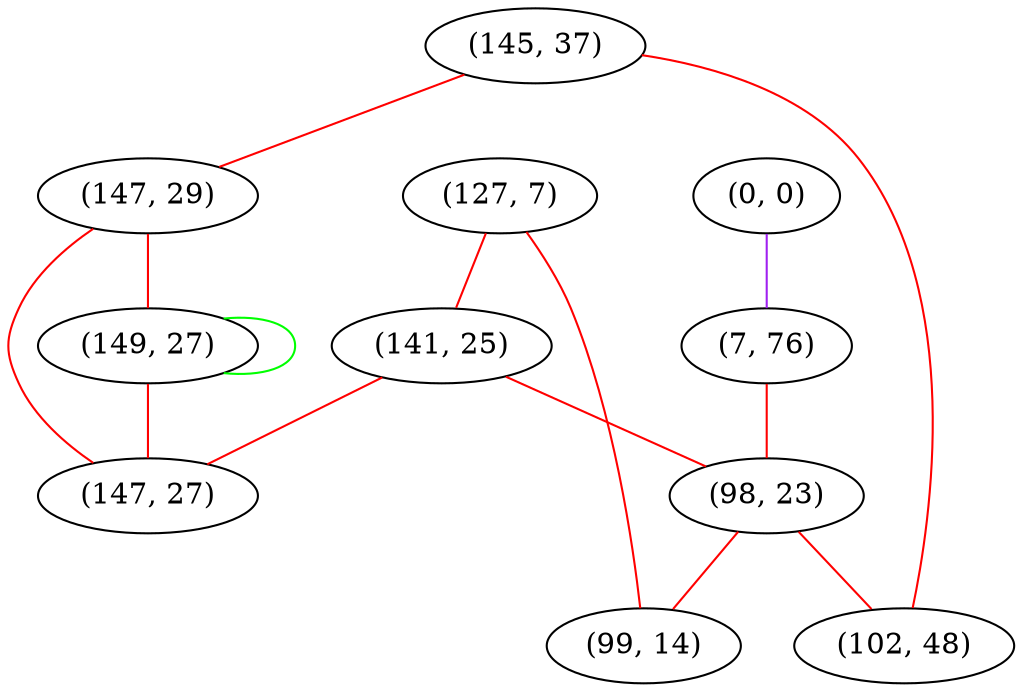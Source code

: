 graph "" {
"(145, 37)";
"(0, 0)";
"(127, 7)";
"(147, 29)";
"(7, 76)";
"(141, 25)";
"(149, 27)";
"(147, 27)";
"(98, 23)";
"(102, 48)";
"(99, 14)";
"(145, 37)" -- "(102, 48)"  [color=red, key=0, weight=1];
"(145, 37)" -- "(147, 29)"  [color=red, key=0, weight=1];
"(0, 0)" -- "(7, 76)"  [color=purple, key=0, weight=4];
"(127, 7)" -- "(141, 25)"  [color=red, key=0, weight=1];
"(127, 7)" -- "(99, 14)"  [color=red, key=0, weight=1];
"(147, 29)" -- "(147, 27)"  [color=red, key=0, weight=1];
"(147, 29)" -- "(149, 27)"  [color=red, key=0, weight=1];
"(7, 76)" -- "(98, 23)"  [color=red, key=0, weight=1];
"(141, 25)" -- "(98, 23)"  [color=red, key=0, weight=1];
"(141, 25)" -- "(147, 27)"  [color=red, key=0, weight=1];
"(149, 27)" -- "(149, 27)"  [color=green, key=0, weight=2];
"(149, 27)" -- "(147, 27)"  [color=red, key=0, weight=1];
"(98, 23)" -- "(102, 48)"  [color=red, key=0, weight=1];
"(98, 23)" -- "(99, 14)"  [color=red, key=0, weight=1];
}
